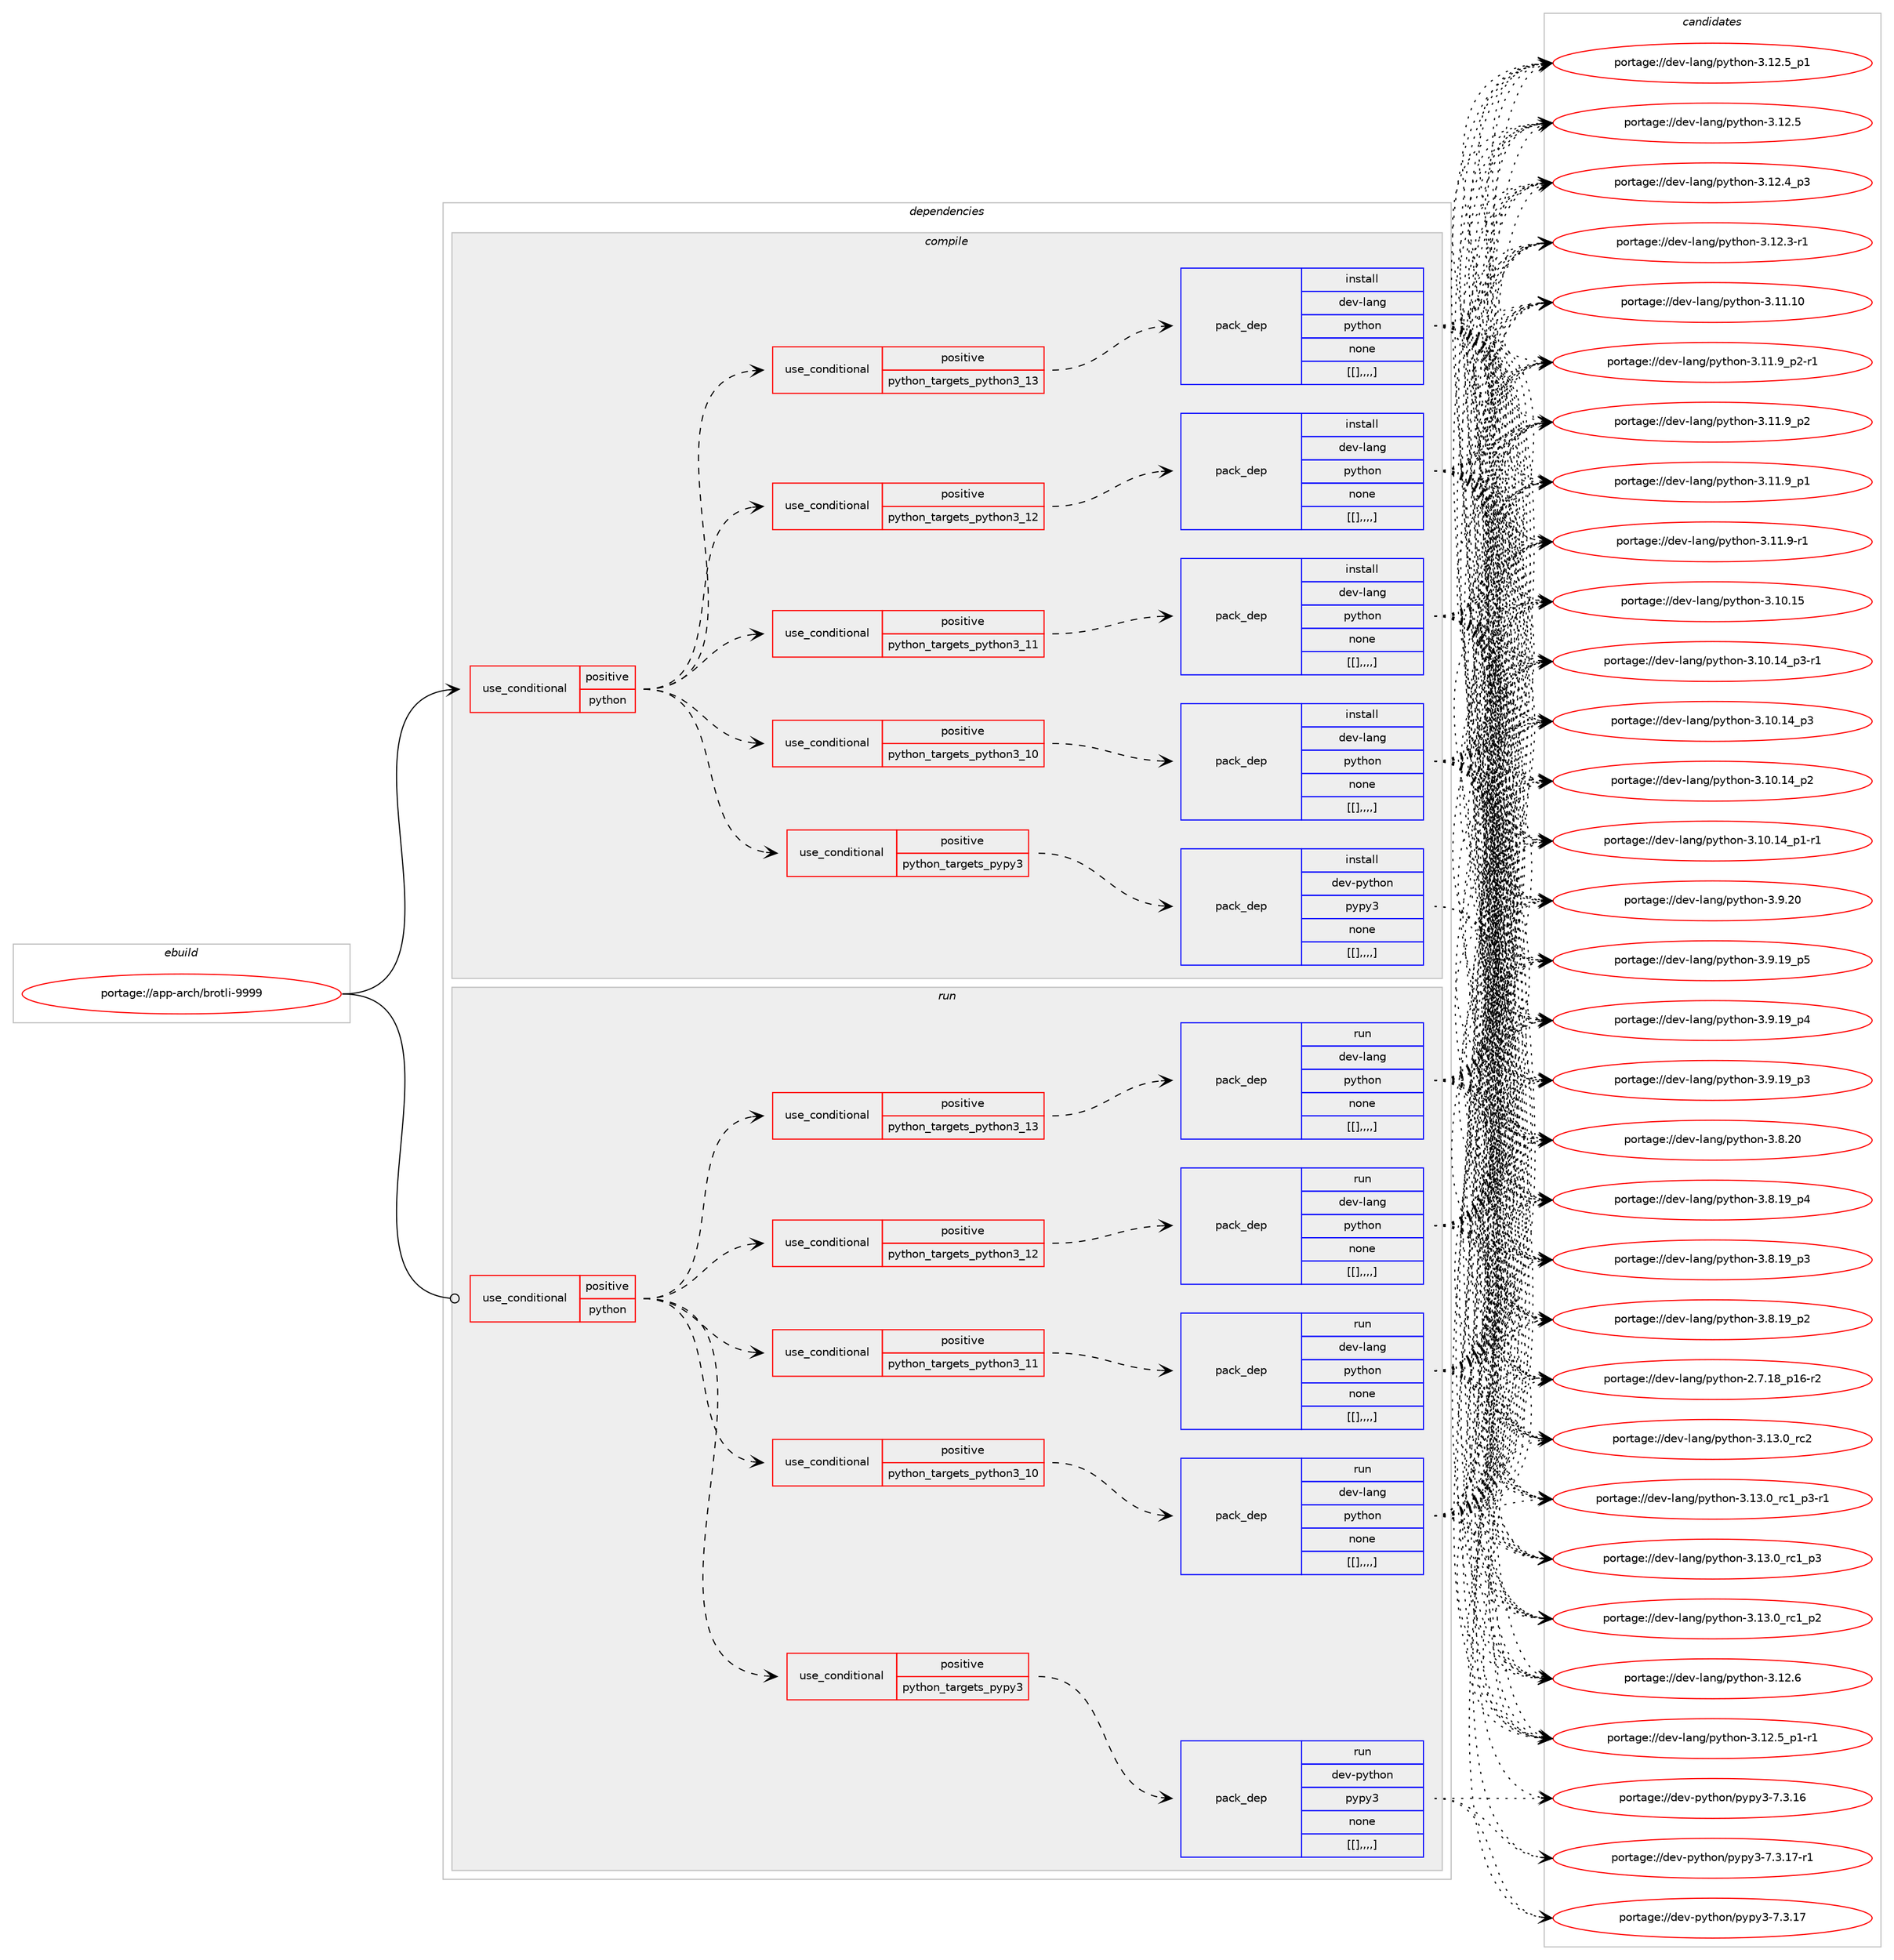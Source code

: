 digraph prolog {

# *************
# Graph options
# *************

newrank=true;
concentrate=true;
compound=true;
graph [rankdir=LR,fontname=Helvetica,fontsize=10,ranksep=1.5];#, ranksep=2.5, nodesep=0.2];
edge  [arrowhead=vee];
node  [fontname=Helvetica,fontsize=10];

# **********
# The ebuild
# **********

subgraph cluster_leftcol {
color=gray;
label=<<i>ebuild</i>>;
id [label="portage://app-arch/brotli-9999", color=red, width=4, href="../app-arch/brotli-9999.svg"];
}

# ****************
# The dependencies
# ****************

subgraph cluster_midcol {
color=gray;
label=<<i>dependencies</i>>;
subgraph cluster_compile {
fillcolor="#eeeeee";
style=filled;
label=<<i>compile</i>>;
subgraph cond1928 {
dependency6971 [label=<<TABLE BORDER="0" CELLBORDER="1" CELLSPACING="0" CELLPADDING="4"><TR><TD ROWSPAN="3" CELLPADDING="10">use_conditional</TD></TR><TR><TD>positive</TD></TR><TR><TD>python</TD></TR></TABLE>>, shape=none, color=red];
subgraph cond1929 {
dependency6972 [label=<<TABLE BORDER="0" CELLBORDER="1" CELLSPACING="0" CELLPADDING="4"><TR><TD ROWSPAN="3" CELLPADDING="10">use_conditional</TD></TR><TR><TD>positive</TD></TR><TR><TD>python_targets_pypy3</TD></TR></TABLE>>, shape=none, color=red];
subgraph pack5017 {
dependency6973 [label=<<TABLE BORDER="0" CELLBORDER="1" CELLSPACING="0" CELLPADDING="4" WIDTH="220"><TR><TD ROWSPAN="6" CELLPADDING="30">pack_dep</TD></TR><TR><TD WIDTH="110">install</TD></TR><TR><TD>dev-python</TD></TR><TR><TD>pypy3</TD></TR><TR><TD>none</TD></TR><TR><TD>[[],,,,]</TD></TR></TABLE>>, shape=none, color=blue];
}
dependency6972:e -> dependency6973:w [weight=20,style="dashed",arrowhead="vee"];
}
dependency6971:e -> dependency6972:w [weight=20,style="dashed",arrowhead="vee"];
subgraph cond1930 {
dependency6974 [label=<<TABLE BORDER="0" CELLBORDER="1" CELLSPACING="0" CELLPADDING="4"><TR><TD ROWSPAN="3" CELLPADDING="10">use_conditional</TD></TR><TR><TD>positive</TD></TR><TR><TD>python_targets_python3_10</TD></TR></TABLE>>, shape=none, color=red];
subgraph pack5018 {
dependency6975 [label=<<TABLE BORDER="0" CELLBORDER="1" CELLSPACING="0" CELLPADDING="4" WIDTH="220"><TR><TD ROWSPAN="6" CELLPADDING="30">pack_dep</TD></TR><TR><TD WIDTH="110">install</TD></TR><TR><TD>dev-lang</TD></TR><TR><TD>python</TD></TR><TR><TD>none</TD></TR><TR><TD>[[],,,,]</TD></TR></TABLE>>, shape=none, color=blue];
}
dependency6974:e -> dependency6975:w [weight=20,style="dashed",arrowhead="vee"];
}
dependency6971:e -> dependency6974:w [weight=20,style="dashed",arrowhead="vee"];
subgraph cond1931 {
dependency6976 [label=<<TABLE BORDER="0" CELLBORDER="1" CELLSPACING="0" CELLPADDING="4"><TR><TD ROWSPAN="3" CELLPADDING="10">use_conditional</TD></TR><TR><TD>positive</TD></TR><TR><TD>python_targets_python3_11</TD></TR></TABLE>>, shape=none, color=red];
subgraph pack5019 {
dependency6977 [label=<<TABLE BORDER="0" CELLBORDER="1" CELLSPACING="0" CELLPADDING="4" WIDTH="220"><TR><TD ROWSPAN="6" CELLPADDING="30">pack_dep</TD></TR><TR><TD WIDTH="110">install</TD></TR><TR><TD>dev-lang</TD></TR><TR><TD>python</TD></TR><TR><TD>none</TD></TR><TR><TD>[[],,,,]</TD></TR></TABLE>>, shape=none, color=blue];
}
dependency6976:e -> dependency6977:w [weight=20,style="dashed",arrowhead="vee"];
}
dependency6971:e -> dependency6976:w [weight=20,style="dashed",arrowhead="vee"];
subgraph cond1932 {
dependency6978 [label=<<TABLE BORDER="0" CELLBORDER="1" CELLSPACING="0" CELLPADDING="4"><TR><TD ROWSPAN="3" CELLPADDING="10">use_conditional</TD></TR><TR><TD>positive</TD></TR><TR><TD>python_targets_python3_12</TD></TR></TABLE>>, shape=none, color=red];
subgraph pack5020 {
dependency6979 [label=<<TABLE BORDER="0" CELLBORDER="1" CELLSPACING="0" CELLPADDING="4" WIDTH="220"><TR><TD ROWSPAN="6" CELLPADDING="30">pack_dep</TD></TR><TR><TD WIDTH="110">install</TD></TR><TR><TD>dev-lang</TD></TR><TR><TD>python</TD></TR><TR><TD>none</TD></TR><TR><TD>[[],,,,]</TD></TR></TABLE>>, shape=none, color=blue];
}
dependency6978:e -> dependency6979:w [weight=20,style="dashed",arrowhead="vee"];
}
dependency6971:e -> dependency6978:w [weight=20,style="dashed",arrowhead="vee"];
subgraph cond1933 {
dependency6980 [label=<<TABLE BORDER="0" CELLBORDER="1" CELLSPACING="0" CELLPADDING="4"><TR><TD ROWSPAN="3" CELLPADDING="10">use_conditional</TD></TR><TR><TD>positive</TD></TR><TR><TD>python_targets_python3_13</TD></TR></TABLE>>, shape=none, color=red];
subgraph pack5021 {
dependency6981 [label=<<TABLE BORDER="0" CELLBORDER="1" CELLSPACING="0" CELLPADDING="4" WIDTH="220"><TR><TD ROWSPAN="6" CELLPADDING="30">pack_dep</TD></TR><TR><TD WIDTH="110">install</TD></TR><TR><TD>dev-lang</TD></TR><TR><TD>python</TD></TR><TR><TD>none</TD></TR><TR><TD>[[],,,,]</TD></TR></TABLE>>, shape=none, color=blue];
}
dependency6980:e -> dependency6981:w [weight=20,style="dashed",arrowhead="vee"];
}
dependency6971:e -> dependency6980:w [weight=20,style="dashed",arrowhead="vee"];
}
id:e -> dependency6971:w [weight=20,style="solid",arrowhead="vee"];
}
subgraph cluster_compileandrun {
fillcolor="#eeeeee";
style=filled;
label=<<i>compile and run</i>>;
}
subgraph cluster_run {
fillcolor="#eeeeee";
style=filled;
label=<<i>run</i>>;
subgraph cond1934 {
dependency6982 [label=<<TABLE BORDER="0" CELLBORDER="1" CELLSPACING="0" CELLPADDING="4"><TR><TD ROWSPAN="3" CELLPADDING="10">use_conditional</TD></TR><TR><TD>positive</TD></TR><TR><TD>python</TD></TR></TABLE>>, shape=none, color=red];
subgraph cond1935 {
dependency6983 [label=<<TABLE BORDER="0" CELLBORDER="1" CELLSPACING="0" CELLPADDING="4"><TR><TD ROWSPAN="3" CELLPADDING="10">use_conditional</TD></TR><TR><TD>positive</TD></TR><TR><TD>python_targets_pypy3</TD></TR></TABLE>>, shape=none, color=red];
subgraph pack5022 {
dependency6984 [label=<<TABLE BORDER="0" CELLBORDER="1" CELLSPACING="0" CELLPADDING="4" WIDTH="220"><TR><TD ROWSPAN="6" CELLPADDING="30">pack_dep</TD></TR><TR><TD WIDTH="110">run</TD></TR><TR><TD>dev-python</TD></TR><TR><TD>pypy3</TD></TR><TR><TD>none</TD></TR><TR><TD>[[],,,,]</TD></TR></TABLE>>, shape=none, color=blue];
}
dependency6983:e -> dependency6984:w [weight=20,style="dashed",arrowhead="vee"];
}
dependency6982:e -> dependency6983:w [weight=20,style="dashed",arrowhead="vee"];
subgraph cond1936 {
dependency6985 [label=<<TABLE BORDER="0" CELLBORDER="1" CELLSPACING="0" CELLPADDING="4"><TR><TD ROWSPAN="3" CELLPADDING="10">use_conditional</TD></TR><TR><TD>positive</TD></TR><TR><TD>python_targets_python3_10</TD></TR></TABLE>>, shape=none, color=red];
subgraph pack5023 {
dependency6986 [label=<<TABLE BORDER="0" CELLBORDER="1" CELLSPACING="0" CELLPADDING="4" WIDTH="220"><TR><TD ROWSPAN="6" CELLPADDING="30">pack_dep</TD></TR><TR><TD WIDTH="110">run</TD></TR><TR><TD>dev-lang</TD></TR><TR><TD>python</TD></TR><TR><TD>none</TD></TR><TR><TD>[[],,,,]</TD></TR></TABLE>>, shape=none, color=blue];
}
dependency6985:e -> dependency6986:w [weight=20,style="dashed",arrowhead="vee"];
}
dependency6982:e -> dependency6985:w [weight=20,style="dashed",arrowhead="vee"];
subgraph cond1937 {
dependency6987 [label=<<TABLE BORDER="0" CELLBORDER="1" CELLSPACING="0" CELLPADDING="4"><TR><TD ROWSPAN="3" CELLPADDING="10">use_conditional</TD></TR><TR><TD>positive</TD></TR><TR><TD>python_targets_python3_11</TD></TR></TABLE>>, shape=none, color=red];
subgraph pack5024 {
dependency6988 [label=<<TABLE BORDER="0" CELLBORDER="1" CELLSPACING="0" CELLPADDING="4" WIDTH="220"><TR><TD ROWSPAN="6" CELLPADDING="30">pack_dep</TD></TR><TR><TD WIDTH="110">run</TD></TR><TR><TD>dev-lang</TD></TR><TR><TD>python</TD></TR><TR><TD>none</TD></TR><TR><TD>[[],,,,]</TD></TR></TABLE>>, shape=none, color=blue];
}
dependency6987:e -> dependency6988:w [weight=20,style="dashed",arrowhead="vee"];
}
dependency6982:e -> dependency6987:w [weight=20,style="dashed",arrowhead="vee"];
subgraph cond1938 {
dependency6989 [label=<<TABLE BORDER="0" CELLBORDER="1" CELLSPACING="0" CELLPADDING="4"><TR><TD ROWSPAN="3" CELLPADDING="10">use_conditional</TD></TR><TR><TD>positive</TD></TR><TR><TD>python_targets_python3_12</TD></TR></TABLE>>, shape=none, color=red];
subgraph pack5025 {
dependency6990 [label=<<TABLE BORDER="0" CELLBORDER="1" CELLSPACING="0" CELLPADDING="4" WIDTH="220"><TR><TD ROWSPAN="6" CELLPADDING="30">pack_dep</TD></TR><TR><TD WIDTH="110">run</TD></TR><TR><TD>dev-lang</TD></TR><TR><TD>python</TD></TR><TR><TD>none</TD></TR><TR><TD>[[],,,,]</TD></TR></TABLE>>, shape=none, color=blue];
}
dependency6989:e -> dependency6990:w [weight=20,style="dashed",arrowhead="vee"];
}
dependency6982:e -> dependency6989:w [weight=20,style="dashed",arrowhead="vee"];
subgraph cond1939 {
dependency6991 [label=<<TABLE BORDER="0" CELLBORDER="1" CELLSPACING="0" CELLPADDING="4"><TR><TD ROWSPAN="3" CELLPADDING="10">use_conditional</TD></TR><TR><TD>positive</TD></TR><TR><TD>python_targets_python3_13</TD></TR></TABLE>>, shape=none, color=red];
subgraph pack5026 {
dependency6992 [label=<<TABLE BORDER="0" CELLBORDER="1" CELLSPACING="0" CELLPADDING="4" WIDTH="220"><TR><TD ROWSPAN="6" CELLPADDING="30">pack_dep</TD></TR><TR><TD WIDTH="110">run</TD></TR><TR><TD>dev-lang</TD></TR><TR><TD>python</TD></TR><TR><TD>none</TD></TR><TR><TD>[[],,,,]</TD></TR></TABLE>>, shape=none, color=blue];
}
dependency6991:e -> dependency6992:w [weight=20,style="dashed",arrowhead="vee"];
}
dependency6982:e -> dependency6991:w [weight=20,style="dashed",arrowhead="vee"];
}
id:e -> dependency6982:w [weight=20,style="solid",arrowhead="odot"];
}
}

# **************
# The candidates
# **************

subgraph cluster_choices {
rank=same;
color=gray;
label=<<i>candidates</i>>;

subgraph choice5017 {
color=black;
nodesep=1;
choice100101118451121211161041111104711212111212151455546514649554511449 [label="portage://dev-python/pypy3-7.3.17-r1", color=red, width=4,href="../dev-python/pypy3-7.3.17-r1.svg"];
choice10010111845112121116104111110471121211121215145554651464955 [label="portage://dev-python/pypy3-7.3.17", color=red, width=4,href="../dev-python/pypy3-7.3.17.svg"];
choice10010111845112121116104111110471121211121215145554651464954 [label="portage://dev-python/pypy3-7.3.16", color=red, width=4,href="../dev-python/pypy3-7.3.16.svg"];
dependency6973:e -> choice100101118451121211161041111104711212111212151455546514649554511449:w [style=dotted,weight="100"];
dependency6973:e -> choice10010111845112121116104111110471121211121215145554651464955:w [style=dotted,weight="100"];
dependency6973:e -> choice10010111845112121116104111110471121211121215145554651464954:w [style=dotted,weight="100"];
}
subgraph choice5018 {
color=black;
nodesep=1;
choice10010111845108971101034711212111610411111045514649514648951149950 [label="portage://dev-lang/python-3.13.0_rc2", color=red, width=4,href="../dev-lang/python-3.13.0_rc2.svg"];
choice1001011184510897110103471121211161041111104551464951464895114994995112514511449 [label="portage://dev-lang/python-3.13.0_rc1_p3-r1", color=red, width=4,href="../dev-lang/python-3.13.0_rc1_p3-r1.svg"];
choice100101118451089711010347112121116104111110455146495146489511499499511251 [label="portage://dev-lang/python-3.13.0_rc1_p3", color=red, width=4,href="../dev-lang/python-3.13.0_rc1_p3.svg"];
choice100101118451089711010347112121116104111110455146495146489511499499511250 [label="portage://dev-lang/python-3.13.0_rc1_p2", color=red, width=4,href="../dev-lang/python-3.13.0_rc1_p2.svg"];
choice10010111845108971101034711212111610411111045514649504654 [label="portage://dev-lang/python-3.12.6", color=red, width=4,href="../dev-lang/python-3.12.6.svg"];
choice1001011184510897110103471121211161041111104551464950465395112494511449 [label="portage://dev-lang/python-3.12.5_p1-r1", color=red, width=4,href="../dev-lang/python-3.12.5_p1-r1.svg"];
choice100101118451089711010347112121116104111110455146495046539511249 [label="portage://dev-lang/python-3.12.5_p1", color=red, width=4,href="../dev-lang/python-3.12.5_p1.svg"];
choice10010111845108971101034711212111610411111045514649504653 [label="portage://dev-lang/python-3.12.5", color=red, width=4,href="../dev-lang/python-3.12.5.svg"];
choice100101118451089711010347112121116104111110455146495046529511251 [label="portage://dev-lang/python-3.12.4_p3", color=red, width=4,href="../dev-lang/python-3.12.4_p3.svg"];
choice100101118451089711010347112121116104111110455146495046514511449 [label="portage://dev-lang/python-3.12.3-r1", color=red, width=4,href="../dev-lang/python-3.12.3-r1.svg"];
choice1001011184510897110103471121211161041111104551464949464948 [label="portage://dev-lang/python-3.11.10", color=red, width=4,href="../dev-lang/python-3.11.10.svg"];
choice1001011184510897110103471121211161041111104551464949465795112504511449 [label="portage://dev-lang/python-3.11.9_p2-r1", color=red, width=4,href="../dev-lang/python-3.11.9_p2-r1.svg"];
choice100101118451089711010347112121116104111110455146494946579511250 [label="portage://dev-lang/python-3.11.9_p2", color=red, width=4,href="../dev-lang/python-3.11.9_p2.svg"];
choice100101118451089711010347112121116104111110455146494946579511249 [label="portage://dev-lang/python-3.11.9_p1", color=red, width=4,href="../dev-lang/python-3.11.9_p1.svg"];
choice100101118451089711010347112121116104111110455146494946574511449 [label="portage://dev-lang/python-3.11.9-r1", color=red, width=4,href="../dev-lang/python-3.11.9-r1.svg"];
choice1001011184510897110103471121211161041111104551464948464953 [label="portage://dev-lang/python-3.10.15", color=red, width=4,href="../dev-lang/python-3.10.15.svg"];
choice100101118451089711010347112121116104111110455146494846495295112514511449 [label="portage://dev-lang/python-3.10.14_p3-r1", color=red, width=4,href="../dev-lang/python-3.10.14_p3-r1.svg"];
choice10010111845108971101034711212111610411111045514649484649529511251 [label="portage://dev-lang/python-3.10.14_p3", color=red, width=4,href="../dev-lang/python-3.10.14_p3.svg"];
choice10010111845108971101034711212111610411111045514649484649529511250 [label="portage://dev-lang/python-3.10.14_p2", color=red, width=4,href="../dev-lang/python-3.10.14_p2.svg"];
choice100101118451089711010347112121116104111110455146494846495295112494511449 [label="portage://dev-lang/python-3.10.14_p1-r1", color=red, width=4,href="../dev-lang/python-3.10.14_p1-r1.svg"];
choice10010111845108971101034711212111610411111045514657465048 [label="portage://dev-lang/python-3.9.20", color=red, width=4,href="../dev-lang/python-3.9.20.svg"];
choice100101118451089711010347112121116104111110455146574649579511253 [label="portage://dev-lang/python-3.9.19_p5", color=red, width=4,href="../dev-lang/python-3.9.19_p5.svg"];
choice100101118451089711010347112121116104111110455146574649579511252 [label="portage://dev-lang/python-3.9.19_p4", color=red, width=4,href="../dev-lang/python-3.9.19_p4.svg"];
choice100101118451089711010347112121116104111110455146574649579511251 [label="portage://dev-lang/python-3.9.19_p3", color=red, width=4,href="../dev-lang/python-3.9.19_p3.svg"];
choice10010111845108971101034711212111610411111045514656465048 [label="portage://dev-lang/python-3.8.20", color=red, width=4,href="../dev-lang/python-3.8.20.svg"];
choice100101118451089711010347112121116104111110455146564649579511252 [label="portage://dev-lang/python-3.8.19_p4", color=red, width=4,href="../dev-lang/python-3.8.19_p4.svg"];
choice100101118451089711010347112121116104111110455146564649579511251 [label="portage://dev-lang/python-3.8.19_p3", color=red, width=4,href="../dev-lang/python-3.8.19_p3.svg"];
choice100101118451089711010347112121116104111110455146564649579511250 [label="portage://dev-lang/python-3.8.19_p2", color=red, width=4,href="../dev-lang/python-3.8.19_p2.svg"];
choice100101118451089711010347112121116104111110455046554649569511249544511450 [label="portage://dev-lang/python-2.7.18_p16-r2", color=red, width=4,href="../dev-lang/python-2.7.18_p16-r2.svg"];
dependency6975:e -> choice10010111845108971101034711212111610411111045514649514648951149950:w [style=dotted,weight="100"];
dependency6975:e -> choice1001011184510897110103471121211161041111104551464951464895114994995112514511449:w [style=dotted,weight="100"];
dependency6975:e -> choice100101118451089711010347112121116104111110455146495146489511499499511251:w [style=dotted,weight="100"];
dependency6975:e -> choice100101118451089711010347112121116104111110455146495146489511499499511250:w [style=dotted,weight="100"];
dependency6975:e -> choice10010111845108971101034711212111610411111045514649504654:w [style=dotted,weight="100"];
dependency6975:e -> choice1001011184510897110103471121211161041111104551464950465395112494511449:w [style=dotted,weight="100"];
dependency6975:e -> choice100101118451089711010347112121116104111110455146495046539511249:w [style=dotted,weight="100"];
dependency6975:e -> choice10010111845108971101034711212111610411111045514649504653:w [style=dotted,weight="100"];
dependency6975:e -> choice100101118451089711010347112121116104111110455146495046529511251:w [style=dotted,weight="100"];
dependency6975:e -> choice100101118451089711010347112121116104111110455146495046514511449:w [style=dotted,weight="100"];
dependency6975:e -> choice1001011184510897110103471121211161041111104551464949464948:w [style=dotted,weight="100"];
dependency6975:e -> choice1001011184510897110103471121211161041111104551464949465795112504511449:w [style=dotted,weight="100"];
dependency6975:e -> choice100101118451089711010347112121116104111110455146494946579511250:w [style=dotted,weight="100"];
dependency6975:e -> choice100101118451089711010347112121116104111110455146494946579511249:w [style=dotted,weight="100"];
dependency6975:e -> choice100101118451089711010347112121116104111110455146494946574511449:w [style=dotted,weight="100"];
dependency6975:e -> choice1001011184510897110103471121211161041111104551464948464953:w [style=dotted,weight="100"];
dependency6975:e -> choice100101118451089711010347112121116104111110455146494846495295112514511449:w [style=dotted,weight="100"];
dependency6975:e -> choice10010111845108971101034711212111610411111045514649484649529511251:w [style=dotted,weight="100"];
dependency6975:e -> choice10010111845108971101034711212111610411111045514649484649529511250:w [style=dotted,weight="100"];
dependency6975:e -> choice100101118451089711010347112121116104111110455146494846495295112494511449:w [style=dotted,weight="100"];
dependency6975:e -> choice10010111845108971101034711212111610411111045514657465048:w [style=dotted,weight="100"];
dependency6975:e -> choice100101118451089711010347112121116104111110455146574649579511253:w [style=dotted,weight="100"];
dependency6975:e -> choice100101118451089711010347112121116104111110455146574649579511252:w [style=dotted,weight="100"];
dependency6975:e -> choice100101118451089711010347112121116104111110455146574649579511251:w [style=dotted,weight="100"];
dependency6975:e -> choice10010111845108971101034711212111610411111045514656465048:w [style=dotted,weight="100"];
dependency6975:e -> choice100101118451089711010347112121116104111110455146564649579511252:w [style=dotted,weight="100"];
dependency6975:e -> choice100101118451089711010347112121116104111110455146564649579511251:w [style=dotted,weight="100"];
dependency6975:e -> choice100101118451089711010347112121116104111110455146564649579511250:w [style=dotted,weight="100"];
dependency6975:e -> choice100101118451089711010347112121116104111110455046554649569511249544511450:w [style=dotted,weight="100"];
}
subgraph choice5019 {
color=black;
nodesep=1;
choice10010111845108971101034711212111610411111045514649514648951149950 [label="portage://dev-lang/python-3.13.0_rc2", color=red, width=4,href="../dev-lang/python-3.13.0_rc2.svg"];
choice1001011184510897110103471121211161041111104551464951464895114994995112514511449 [label="portage://dev-lang/python-3.13.0_rc1_p3-r1", color=red, width=4,href="../dev-lang/python-3.13.0_rc1_p3-r1.svg"];
choice100101118451089711010347112121116104111110455146495146489511499499511251 [label="portage://dev-lang/python-3.13.0_rc1_p3", color=red, width=4,href="../dev-lang/python-3.13.0_rc1_p3.svg"];
choice100101118451089711010347112121116104111110455146495146489511499499511250 [label="portage://dev-lang/python-3.13.0_rc1_p2", color=red, width=4,href="../dev-lang/python-3.13.0_rc1_p2.svg"];
choice10010111845108971101034711212111610411111045514649504654 [label="portage://dev-lang/python-3.12.6", color=red, width=4,href="../dev-lang/python-3.12.6.svg"];
choice1001011184510897110103471121211161041111104551464950465395112494511449 [label="portage://dev-lang/python-3.12.5_p1-r1", color=red, width=4,href="../dev-lang/python-3.12.5_p1-r1.svg"];
choice100101118451089711010347112121116104111110455146495046539511249 [label="portage://dev-lang/python-3.12.5_p1", color=red, width=4,href="../dev-lang/python-3.12.5_p1.svg"];
choice10010111845108971101034711212111610411111045514649504653 [label="portage://dev-lang/python-3.12.5", color=red, width=4,href="../dev-lang/python-3.12.5.svg"];
choice100101118451089711010347112121116104111110455146495046529511251 [label="portage://dev-lang/python-3.12.4_p3", color=red, width=4,href="../dev-lang/python-3.12.4_p3.svg"];
choice100101118451089711010347112121116104111110455146495046514511449 [label="portage://dev-lang/python-3.12.3-r1", color=red, width=4,href="../dev-lang/python-3.12.3-r1.svg"];
choice1001011184510897110103471121211161041111104551464949464948 [label="portage://dev-lang/python-3.11.10", color=red, width=4,href="../dev-lang/python-3.11.10.svg"];
choice1001011184510897110103471121211161041111104551464949465795112504511449 [label="portage://dev-lang/python-3.11.9_p2-r1", color=red, width=4,href="../dev-lang/python-3.11.9_p2-r1.svg"];
choice100101118451089711010347112121116104111110455146494946579511250 [label="portage://dev-lang/python-3.11.9_p2", color=red, width=4,href="../dev-lang/python-3.11.9_p2.svg"];
choice100101118451089711010347112121116104111110455146494946579511249 [label="portage://dev-lang/python-3.11.9_p1", color=red, width=4,href="../dev-lang/python-3.11.9_p1.svg"];
choice100101118451089711010347112121116104111110455146494946574511449 [label="portage://dev-lang/python-3.11.9-r1", color=red, width=4,href="../dev-lang/python-3.11.9-r1.svg"];
choice1001011184510897110103471121211161041111104551464948464953 [label="portage://dev-lang/python-3.10.15", color=red, width=4,href="../dev-lang/python-3.10.15.svg"];
choice100101118451089711010347112121116104111110455146494846495295112514511449 [label="portage://dev-lang/python-3.10.14_p3-r1", color=red, width=4,href="../dev-lang/python-3.10.14_p3-r1.svg"];
choice10010111845108971101034711212111610411111045514649484649529511251 [label="portage://dev-lang/python-3.10.14_p3", color=red, width=4,href="../dev-lang/python-3.10.14_p3.svg"];
choice10010111845108971101034711212111610411111045514649484649529511250 [label="portage://dev-lang/python-3.10.14_p2", color=red, width=4,href="../dev-lang/python-3.10.14_p2.svg"];
choice100101118451089711010347112121116104111110455146494846495295112494511449 [label="portage://dev-lang/python-3.10.14_p1-r1", color=red, width=4,href="../dev-lang/python-3.10.14_p1-r1.svg"];
choice10010111845108971101034711212111610411111045514657465048 [label="portage://dev-lang/python-3.9.20", color=red, width=4,href="../dev-lang/python-3.9.20.svg"];
choice100101118451089711010347112121116104111110455146574649579511253 [label="portage://dev-lang/python-3.9.19_p5", color=red, width=4,href="../dev-lang/python-3.9.19_p5.svg"];
choice100101118451089711010347112121116104111110455146574649579511252 [label="portage://dev-lang/python-3.9.19_p4", color=red, width=4,href="../dev-lang/python-3.9.19_p4.svg"];
choice100101118451089711010347112121116104111110455146574649579511251 [label="portage://dev-lang/python-3.9.19_p3", color=red, width=4,href="../dev-lang/python-3.9.19_p3.svg"];
choice10010111845108971101034711212111610411111045514656465048 [label="portage://dev-lang/python-3.8.20", color=red, width=4,href="../dev-lang/python-3.8.20.svg"];
choice100101118451089711010347112121116104111110455146564649579511252 [label="portage://dev-lang/python-3.8.19_p4", color=red, width=4,href="../dev-lang/python-3.8.19_p4.svg"];
choice100101118451089711010347112121116104111110455146564649579511251 [label="portage://dev-lang/python-3.8.19_p3", color=red, width=4,href="../dev-lang/python-3.8.19_p3.svg"];
choice100101118451089711010347112121116104111110455146564649579511250 [label="portage://dev-lang/python-3.8.19_p2", color=red, width=4,href="../dev-lang/python-3.8.19_p2.svg"];
choice100101118451089711010347112121116104111110455046554649569511249544511450 [label="portage://dev-lang/python-2.7.18_p16-r2", color=red, width=4,href="../dev-lang/python-2.7.18_p16-r2.svg"];
dependency6977:e -> choice10010111845108971101034711212111610411111045514649514648951149950:w [style=dotted,weight="100"];
dependency6977:e -> choice1001011184510897110103471121211161041111104551464951464895114994995112514511449:w [style=dotted,weight="100"];
dependency6977:e -> choice100101118451089711010347112121116104111110455146495146489511499499511251:w [style=dotted,weight="100"];
dependency6977:e -> choice100101118451089711010347112121116104111110455146495146489511499499511250:w [style=dotted,weight="100"];
dependency6977:e -> choice10010111845108971101034711212111610411111045514649504654:w [style=dotted,weight="100"];
dependency6977:e -> choice1001011184510897110103471121211161041111104551464950465395112494511449:w [style=dotted,weight="100"];
dependency6977:e -> choice100101118451089711010347112121116104111110455146495046539511249:w [style=dotted,weight="100"];
dependency6977:e -> choice10010111845108971101034711212111610411111045514649504653:w [style=dotted,weight="100"];
dependency6977:e -> choice100101118451089711010347112121116104111110455146495046529511251:w [style=dotted,weight="100"];
dependency6977:e -> choice100101118451089711010347112121116104111110455146495046514511449:w [style=dotted,weight="100"];
dependency6977:e -> choice1001011184510897110103471121211161041111104551464949464948:w [style=dotted,weight="100"];
dependency6977:e -> choice1001011184510897110103471121211161041111104551464949465795112504511449:w [style=dotted,weight="100"];
dependency6977:e -> choice100101118451089711010347112121116104111110455146494946579511250:w [style=dotted,weight="100"];
dependency6977:e -> choice100101118451089711010347112121116104111110455146494946579511249:w [style=dotted,weight="100"];
dependency6977:e -> choice100101118451089711010347112121116104111110455146494946574511449:w [style=dotted,weight="100"];
dependency6977:e -> choice1001011184510897110103471121211161041111104551464948464953:w [style=dotted,weight="100"];
dependency6977:e -> choice100101118451089711010347112121116104111110455146494846495295112514511449:w [style=dotted,weight="100"];
dependency6977:e -> choice10010111845108971101034711212111610411111045514649484649529511251:w [style=dotted,weight="100"];
dependency6977:e -> choice10010111845108971101034711212111610411111045514649484649529511250:w [style=dotted,weight="100"];
dependency6977:e -> choice100101118451089711010347112121116104111110455146494846495295112494511449:w [style=dotted,weight="100"];
dependency6977:e -> choice10010111845108971101034711212111610411111045514657465048:w [style=dotted,weight="100"];
dependency6977:e -> choice100101118451089711010347112121116104111110455146574649579511253:w [style=dotted,weight="100"];
dependency6977:e -> choice100101118451089711010347112121116104111110455146574649579511252:w [style=dotted,weight="100"];
dependency6977:e -> choice100101118451089711010347112121116104111110455146574649579511251:w [style=dotted,weight="100"];
dependency6977:e -> choice10010111845108971101034711212111610411111045514656465048:w [style=dotted,weight="100"];
dependency6977:e -> choice100101118451089711010347112121116104111110455146564649579511252:w [style=dotted,weight="100"];
dependency6977:e -> choice100101118451089711010347112121116104111110455146564649579511251:w [style=dotted,weight="100"];
dependency6977:e -> choice100101118451089711010347112121116104111110455146564649579511250:w [style=dotted,weight="100"];
dependency6977:e -> choice100101118451089711010347112121116104111110455046554649569511249544511450:w [style=dotted,weight="100"];
}
subgraph choice5020 {
color=black;
nodesep=1;
choice10010111845108971101034711212111610411111045514649514648951149950 [label="portage://dev-lang/python-3.13.0_rc2", color=red, width=4,href="../dev-lang/python-3.13.0_rc2.svg"];
choice1001011184510897110103471121211161041111104551464951464895114994995112514511449 [label="portage://dev-lang/python-3.13.0_rc1_p3-r1", color=red, width=4,href="../dev-lang/python-3.13.0_rc1_p3-r1.svg"];
choice100101118451089711010347112121116104111110455146495146489511499499511251 [label="portage://dev-lang/python-3.13.0_rc1_p3", color=red, width=4,href="../dev-lang/python-3.13.0_rc1_p3.svg"];
choice100101118451089711010347112121116104111110455146495146489511499499511250 [label="portage://dev-lang/python-3.13.0_rc1_p2", color=red, width=4,href="../dev-lang/python-3.13.0_rc1_p2.svg"];
choice10010111845108971101034711212111610411111045514649504654 [label="portage://dev-lang/python-3.12.6", color=red, width=4,href="../dev-lang/python-3.12.6.svg"];
choice1001011184510897110103471121211161041111104551464950465395112494511449 [label="portage://dev-lang/python-3.12.5_p1-r1", color=red, width=4,href="../dev-lang/python-3.12.5_p1-r1.svg"];
choice100101118451089711010347112121116104111110455146495046539511249 [label="portage://dev-lang/python-3.12.5_p1", color=red, width=4,href="../dev-lang/python-3.12.5_p1.svg"];
choice10010111845108971101034711212111610411111045514649504653 [label="portage://dev-lang/python-3.12.5", color=red, width=4,href="../dev-lang/python-3.12.5.svg"];
choice100101118451089711010347112121116104111110455146495046529511251 [label="portage://dev-lang/python-3.12.4_p3", color=red, width=4,href="../dev-lang/python-3.12.4_p3.svg"];
choice100101118451089711010347112121116104111110455146495046514511449 [label="portage://dev-lang/python-3.12.3-r1", color=red, width=4,href="../dev-lang/python-3.12.3-r1.svg"];
choice1001011184510897110103471121211161041111104551464949464948 [label="portage://dev-lang/python-3.11.10", color=red, width=4,href="../dev-lang/python-3.11.10.svg"];
choice1001011184510897110103471121211161041111104551464949465795112504511449 [label="portage://dev-lang/python-3.11.9_p2-r1", color=red, width=4,href="../dev-lang/python-3.11.9_p2-r1.svg"];
choice100101118451089711010347112121116104111110455146494946579511250 [label="portage://dev-lang/python-3.11.9_p2", color=red, width=4,href="../dev-lang/python-3.11.9_p2.svg"];
choice100101118451089711010347112121116104111110455146494946579511249 [label="portage://dev-lang/python-3.11.9_p1", color=red, width=4,href="../dev-lang/python-3.11.9_p1.svg"];
choice100101118451089711010347112121116104111110455146494946574511449 [label="portage://dev-lang/python-3.11.9-r1", color=red, width=4,href="../dev-lang/python-3.11.9-r1.svg"];
choice1001011184510897110103471121211161041111104551464948464953 [label="portage://dev-lang/python-3.10.15", color=red, width=4,href="../dev-lang/python-3.10.15.svg"];
choice100101118451089711010347112121116104111110455146494846495295112514511449 [label="portage://dev-lang/python-3.10.14_p3-r1", color=red, width=4,href="../dev-lang/python-3.10.14_p3-r1.svg"];
choice10010111845108971101034711212111610411111045514649484649529511251 [label="portage://dev-lang/python-3.10.14_p3", color=red, width=4,href="../dev-lang/python-3.10.14_p3.svg"];
choice10010111845108971101034711212111610411111045514649484649529511250 [label="portage://dev-lang/python-3.10.14_p2", color=red, width=4,href="../dev-lang/python-3.10.14_p2.svg"];
choice100101118451089711010347112121116104111110455146494846495295112494511449 [label="portage://dev-lang/python-3.10.14_p1-r1", color=red, width=4,href="../dev-lang/python-3.10.14_p1-r1.svg"];
choice10010111845108971101034711212111610411111045514657465048 [label="portage://dev-lang/python-3.9.20", color=red, width=4,href="../dev-lang/python-3.9.20.svg"];
choice100101118451089711010347112121116104111110455146574649579511253 [label="portage://dev-lang/python-3.9.19_p5", color=red, width=4,href="../dev-lang/python-3.9.19_p5.svg"];
choice100101118451089711010347112121116104111110455146574649579511252 [label="portage://dev-lang/python-3.9.19_p4", color=red, width=4,href="../dev-lang/python-3.9.19_p4.svg"];
choice100101118451089711010347112121116104111110455146574649579511251 [label="portage://dev-lang/python-3.9.19_p3", color=red, width=4,href="../dev-lang/python-3.9.19_p3.svg"];
choice10010111845108971101034711212111610411111045514656465048 [label="portage://dev-lang/python-3.8.20", color=red, width=4,href="../dev-lang/python-3.8.20.svg"];
choice100101118451089711010347112121116104111110455146564649579511252 [label="portage://dev-lang/python-3.8.19_p4", color=red, width=4,href="../dev-lang/python-3.8.19_p4.svg"];
choice100101118451089711010347112121116104111110455146564649579511251 [label="portage://dev-lang/python-3.8.19_p3", color=red, width=4,href="../dev-lang/python-3.8.19_p3.svg"];
choice100101118451089711010347112121116104111110455146564649579511250 [label="portage://dev-lang/python-3.8.19_p2", color=red, width=4,href="../dev-lang/python-3.8.19_p2.svg"];
choice100101118451089711010347112121116104111110455046554649569511249544511450 [label="portage://dev-lang/python-2.7.18_p16-r2", color=red, width=4,href="../dev-lang/python-2.7.18_p16-r2.svg"];
dependency6979:e -> choice10010111845108971101034711212111610411111045514649514648951149950:w [style=dotted,weight="100"];
dependency6979:e -> choice1001011184510897110103471121211161041111104551464951464895114994995112514511449:w [style=dotted,weight="100"];
dependency6979:e -> choice100101118451089711010347112121116104111110455146495146489511499499511251:w [style=dotted,weight="100"];
dependency6979:e -> choice100101118451089711010347112121116104111110455146495146489511499499511250:w [style=dotted,weight="100"];
dependency6979:e -> choice10010111845108971101034711212111610411111045514649504654:w [style=dotted,weight="100"];
dependency6979:e -> choice1001011184510897110103471121211161041111104551464950465395112494511449:w [style=dotted,weight="100"];
dependency6979:e -> choice100101118451089711010347112121116104111110455146495046539511249:w [style=dotted,weight="100"];
dependency6979:e -> choice10010111845108971101034711212111610411111045514649504653:w [style=dotted,weight="100"];
dependency6979:e -> choice100101118451089711010347112121116104111110455146495046529511251:w [style=dotted,weight="100"];
dependency6979:e -> choice100101118451089711010347112121116104111110455146495046514511449:w [style=dotted,weight="100"];
dependency6979:e -> choice1001011184510897110103471121211161041111104551464949464948:w [style=dotted,weight="100"];
dependency6979:e -> choice1001011184510897110103471121211161041111104551464949465795112504511449:w [style=dotted,weight="100"];
dependency6979:e -> choice100101118451089711010347112121116104111110455146494946579511250:w [style=dotted,weight="100"];
dependency6979:e -> choice100101118451089711010347112121116104111110455146494946579511249:w [style=dotted,weight="100"];
dependency6979:e -> choice100101118451089711010347112121116104111110455146494946574511449:w [style=dotted,weight="100"];
dependency6979:e -> choice1001011184510897110103471121211161041111104551464948464953:w [style=dotted,weight="100"];
dependency6979:e -> choice100101118451089711010347112121116104111110455146494846495295112514511449:w [style=dotted,weight="100"];
dependency6979:e -> choice10010111845108971101034711212111610411111045514649484649529511251:w [style=dotted,weight="100"];
dependency6979:e -> choice10010111845108971101034711212111610411111045514649484649529511250:w [style=dotted,weight="100"];
dependency6979:e -> choice100101118451089711010347112121116104111110455146494846495295112494511449:w [style=dotted,weight="100"];
dependency6979:e -> choice10010111845108971101034711212111610411111045514657465048:w [style=dotted,weight="100"];
dependency6979:e -> choice100101118451089711010347112121116104111110455146574649579511253:w [style=dotted,weight="100"];
dependency6979:e -> choice100101118451089711010347112121116104111110455146574649579511252:w [style=dotted,weight="100"];
dependency6979:e -> choice100101118451089711010347112121116104111110455146574649579511251:w [style=dotted,weight="100"];
dependency6979:e -> choice10010111845108971101034711212111610411111045514656465048:w [style=dotted,weight="100"];
dependency6979:e -> choice100101118451089711010347112121116104111110455146564649579511252:w [style=dotted,weight="100"];
dependency6979:e -> choice100101118451089711010347112121116104111110455146564649579511251:w [style=dotted,weight="100"];
dependency6979:e -> choice100101118451089711010347112121116104111110455146564649579511250:w [style=dotted,weight="100"];
dependency6979:e -> choice100101118451089711010347112121116104111110455046554649569511249544511450:w [style=dotted,weight="100"];
}
subgraph choice5021 {
color=black;
nodesep=1;
choice10010111845108971101034711212111610411111045514649514648951149950 [label="portage://dev-lang/python-3.13.0_rc2", color=red, width=4,href="../dev-lang/python-3.13.0_rc2.svg"];
choice1001011184510897110103471121211161041111104551464951464895114994995112514511449 [label="portage://dev-lang/python-3.13.0_rc1_p3-r1", color=red, width=4,href="../dev-lang/python-3.13.0_rc1_p3-r1.svg"];
choice100101118451089711010347112121116104111110455146495146489511499499511251 [label="portage://dev-lang/python-3.13.0_rc1_p3", color=red, width=4,href="../dev-lang/python-3.13.0_rc1_p3.svg"];
choice100101118451089711010347112121116104111110455146495146489511499499511250 [label="portage://dev-lang/python-3.13.0_rc1_p2", color=red, width=4,href="../dev-lang/python-3.13.0_rc1_p2.svg"];
choice10010111845108971101034711212111610411111045514649504654 [label="portage://dev-lang/python-3.12.6", color=red, width=4,href="../dev-lang/python-3.12.6.svg"];
choice1001011184510897110103471121211161041111104551464950465395112494511449 [label="portage://dev-lang/python-3.12.5_p1-r1", color=red, width=4,href="../dev-lang/python-3.12.5_p1-r1.svg"];
choice100101118451089711010347112121116104111110455146495046539511249 [label="portage://dev-lang/python-3.12.5_p1", color=red, width=4,href="../dev-lang/python-3.12.5_p1.svg"];
choice10010111845108971101034711212111610411111045514649504653 [label="portage://dev-lang/python-3.12.5", color=red, width=4,href="../dev-lang/python-3.12.5.svg"];
choice100101118451089711010347112121116104111110455146495046529511251 [label="portage://dev-lang/python-3.12.4_p3", color=red, width=4,href="../dev-lang/python-3.12.4_p3.svg"];
choice100101118451089711010347112121116104111110455146495046514511449 [label="portage://dev-lang/python-3.12.3-r1", color=red, width=4,href="../dev-lang/python-3.12.3-r1.svg"];
choice1001011184510897110103471121211161041111104551464949464948 [label="portage://dev-lang/python-3.11.10", color=red, width=4,href="../dev-lang/python-3.11.10.svg"];
choice1001011184510897110103471121211161041111104551464949465795112504511449 [label="portage://dev-lang/python-3.11.9_p2-r1", color=red, width=4,href="../dev-lang/python-3.11.9_p2-r1.svg"];
choice100101118451089711010347112121116104111110455146494946579511250 [label="portage://dev-lang/python-3.11.9_p2", color=red, width=4,href="../dev-lang/python-3.11.9_p2.svg"];
choice100101118451089711010347112121116104111110455146494946579511249 [label="portage://dev-lang/python-3.11.9_p1", color=red, width=4,href="../dev-lang/python-3.11.9_p1.svg"];
choice100101118451089711010347112121116104111110455146494946574511449 [label="portage://dev-lang/python-3.11.9-r1", color=red, width=4,href="../dev-lang/python-3.11.9-r1.svg"];
choice1001011184510897110103471121211161041111104551464948464953 [label="portage://dev-lang/python-3.10.15", color=red, width=4,href="../dev-lang/python-3.10.15.svg"];
choice100101118451089711010347112121116104111110455146494846495295112514511449 [label="portage://dev-lang/python-3.10.14_p3-r1", color=red, width=4,href="../dev-lang/python-3.10.14_p3-r1.svg"];
choice10010111845108971101034711212111610411111045514649484649529511251 [label="portage://dev-lang/python-3.10.14_p3", color=red, width=4,href="../dev-lang/python-3.10.14_p3.svg"];
choice10010111845108971101034711212111610411111045514649484649529511250 [label="portage://dev-lang/python-3.10.14_p2", color=red, width=4,href="../dev-lang/python-3.10.14_p2.svg"];
choice100101118451089711010347112121116104111110455146494846495295112494511449 [label="portage://dev-lang/python-3.10.14_p1-r1", color=red, width=4,href="../dev-lang/python-3.10.14_p1-r1.svg"];
choice10010111845108971101034711212111610411111045514657465048 [label="portage://dev-lang/python-3.9.20", color=red, width=4,href="../dev-lang/python-3.9.20.svg"];
choice100101118451089711010347112121116104111110455146574649579511253 [label="portage://dev-lang/python-3.9.19_p5", color=red, width=4,href="../dev-lang/python-3.9.19_p5.svg"];
choice100101118451089711010347112121116104111110455146574649579511252 [label="portage://dev-lang/python-3.9.19_p4", color=red, width=4,href="../dev-lang/python-3.9.19_p4.svg"];
choice100101118451089711010347112121116104111110455146574649579511251 [label="portage://dev-lang/python-3.9.19_p3", color=red, width=4,href="../dev-lang/python-3.9.19_p3.svg"];
choice10010111845108971101034711212111610411111045514656465048 [label="portage://dev-lang/python-3.8.20", color=red, width=4,href="../dev-lang/python-3.8.20.svg"];
choice100101118451089711010347112121116104111110455146564649579511252 [label="portage://dev-lang/python-3.8.19_p4", color=red, width=4,href="../dev-lang/python-3.8.19_p4.svg"];
choice100101118451089711010347112121116104111110455146564649579511251 [label="portage://dev-lang/python-3.8.19_p3", color=red, width=4,href="../dev-lang/python-3.8.19_p3.svg"];
choice100101118451089711010347112121116104111110455146564649579511250 [label="portage://dev-lang/python-3.8.19_p2", color=red, width=4,href="../dev-lang/python-3.8.19_p2.svg"];
choice100101118451089711010347112121116104111110455046554649569511249544511450 [label="portage://dev-lang/python-2.7.18_p16-r2", color=red, width=4,href="../dev-lang/python-2.7.18_p16-r2.svg"];
dependency6981:e -> choice10010111845108971101034711212111610411111045514649514648951149950:w [style=dotted,weight="100"];
dependency6981:e -> choice1001011184510897110103471121211161041111104551464951464895114994995112514511449:w [style=dotted,weight="100"];
dependency6981:e -> choice100101118451089711010347112121116104111110455146495146489511499499511251:w [style=dotted,weight="100"];
dependency6981:e -> choice100101118451089711010347112121116104111110455146495146489511499499511250:w [style=dotted,weight="100"];
dependency6981:e -> choice10010111845108971101034711212111610411111045514649504654:w [style=dotted,weight="100"];
dependency6981:e -> choice1001011184510897110103471121211161041111104551464950465395112494511449:w [style=dotted,weight="100"];
dependency6981:e -> choice100101118451089711010347112121116104111110455146495046539511249:w [style=dotted,weight="100"];
dependency6981:e -> choice10010111845108971101034711212111610411111045514649504653:w [style=dotted,weight="100"];
dependency6981:e -> choice100101118451089711010347112121116104111110455146495046529511251:w [style=dotted,weight="100"];
dependency6981:e -> choice100101118451089711010347112121116104111110455146495046514511449:w [style=dotted,weight="100"];
dependency6981:e -> choice1001011184510897110103471121211161041111104551464949464948:w [style=dotted,weight="100"];
dependency6981:e -> choice1001011184510897110103471121211161041111104551464949465795112504511449:w [style=dotted,weight="100"];
dependency6981:e -> choice100101118451089711010347112121116104111110455146494946579511250:w [style=dotted,weight="100"];
dependency6981:e -> choice100101118451089711010347112121116104111110455146494946579511249:w [style=dotted,weight="100"];
dependency6981:e -> choice100101118451089711010347112121116104111110455146494946574511449:w [style=dotted,weight="100"];
dependency6981:e -> choice1001011184510897110103471121211161041111104551464948464953:w [style=dotted,weight="100"];
dependency6981:e -> choice100101118451089711010347112121116104111110455146494846495295112514511449:w [style=dotted,weight="100"];
dependency6981:e -> choice10010111845108971101034711212111610411111045514649484649529511251:w [style=dotted,weight="100"];
dependency6981:e -> choice10010111845108971101034711212111610411111045514649484649529511250:w [style=dotted,weight="100"];
dependency6981:e -> choice100101118451089711010347112121116104111110455146494846495295112494511449:w [style=dotted,weight="100"];
dependency6981:e -> choice10010111845108971101034711212111610411111045514657465048:w [style=dotted,weight="100"];
dependency6981:e -> choice100101118451089711010347112121116104111110455146574649579511253:w [style=dotted,weight="100"];
dependency6981:e -> choice100101118451089711010347112121116104111110455146574649579511252:w [style=dotted,weight="100"];
dependency6981:e -> choice100101118451089711010347112121116104111110455146574649579511251:w [style=dotted,weight="100"];
dependency6981:e -> choice10010111845108971101034711212111610411111045514656465048:w [style=dotted,weight="100"];
dependency6981:e -> choice100101118451089711010347112121116104111110455146564649579511252:w [style=dotted,weight="100"];
dependency6981:e -> choice100101118451089711010347112121116104111110455146564649579511251:w [style=dotted,weight="100"];
dependency6981:e -> choice100101118451089711010347112121116104111110455146564649579511250:w [style=dotted,weight="100"];
dependency6981:e -> choice100101118451089711010347112121116104111110455046554649569511249544511450:w [style=dotted,weight="100"];
}
subgraph choice5022 {
color=black;
nodesep=1;
choice100101118451121211161041111104711212111212151455546514649554511449 [label="portage://dev-python/pypy3-7.3.17-r1", color=red, width=4,href="../dev-python/pypy3-7.3.17-r1.svg"];
choice10010111845112121116104111110471121211121215145554651464955 [label="portage://dev-python/pypy3-7.3.17", color=red, width=4,href="../dev-python/pypy3-7.3.17.svg"];
choice10010111845112121116104111110471121211121215145554651464954 [label="portage://dev-python/pypy3-7.3.16", color=red, width=4,href="../dev-python/pypy3-7.3.16.svg"];
dependency6984:e -> choice100101118451121211161041111104711212111212151455546514649554511449:w [style=dotted,weight="100"];
dependency6984:e -> choice10010111845112121116104111110471121211121215145554651464955:w [style=dotted,weight="100"];
dependency6984:e -> choice10010111845112121116104111110471121211121215145554651464954:w [style=dotted,weight="100"];
}
subgraph choice5023 {
color=black;
nodesep=1;
choice10010111845108971101034711212111610411111045514649514648951149950 [label="portage://dev-lang/python-3.13.0_rc2", color=red, width=4,href="../dev-lang/python-3.13.0_rc2.svg"];
choice1001011184510897110103471121211161041111104551464951464895114994995112514511449 [label="portage://dev-lang/python-3.13.0_rc1_p3-r1", color=red, width=4,href="../dev-lang/python-3.13.0_rc1_p3-r1.svg"];
choice100101118451089711010347112121116104111110455146495146489511499499511251 [label="portage://dev-lang/python-3.13.0_rc1_p3", color=red, width=4,href="../dev-lang/python-3.13.0_rc1_p3.svg"];
choice100101118451089711010347112121116104111110455146495146489511499499511250 [label="portage://dev-lang/python-3.13.0_rc1_p2", color=red, width=4,href="../dev-lang/python-3.13.0_rc1_p2.svg"];
choice10010111845108971101034711212111610411111045514649504654 [label="portage://dev-lang/python-3.12.6", color=red, width=4,href="../dev-lang/python-3.12.6.svg"];
choice1001011184510897110103471121211161041111104551464950465395112494511449 [label="portage://dev-lang/python-3.12.5_p1-r1", color=red, width=4,href="../dev-lang/python-3.12.5_p1-r1.svg"];
choice100101118451089711010347112121116104111110455146495046539511249 [label="portage://dev-lang/python-3.12.5_p1", color=red, width=4,href="../dev-lang/python-3.12.5_p1.svg"];
choice10010111845108971101034711212111610411111045514649504653 [label="portage://dev-lang/python-3.12.5", color=red, width=4,href="../dev-lang/python-3.12.5.svg"];
choice100101118451089711010347112121116104111110455146495046529511251 [label="portage://dev-lang/python-3.12.4_p3", color=red, width=4,href="../dev-lang/python-3.12.4_p3.svg"];
choice100101118451089711010347112121116104111110455146495046514511449 [label="portage://dev-lang/python-3.12.3-r1", color=red, width=4,href="../dev-lang/python-3.12.3-r1.svg"];
choice1001011184510897110103471121211161041111104551464949464948 [label="portage://dev-lang/python-3.11.10", color=red, width=4,href="../dev-lang/python-3.11.10.svg"];
choice1001011184510897110103471121211161041111104551464949465795112504511449 [label="portage://dev-lang/python-3.11.9_p2-r1", color=red, width=4,href="../dev-lang/python-3.11.9_p2-r1.svg"];
choice100101118451089711010347112121116104111110455146494946579511250 [label="portage://dev-lang/python-3.11.9_p2", color=red, width=4,href="../dev-lang/python-3.11.9_p2.svg"];
choice100101118451089711010347112121116104111110455146494946579511249 [label="portage://dev-lang/python-3.11.9_p1", color=red, width=4,href="../dev-lang/python-3.11.9_p1.svg"];
choice100101118451089711010347112121116104111110455146494946574511449 [label="portage://dev-lang/python-3.11.9-r1", color=red, width=4,href="../dev-lang/python-3.11.9-r1.svg"];
choice1001011184510897110103471121211161041111104551464948464953 [label="portage://dev-lang/python-3.10.15", color=red, width=4,href="../dev-lang/python-3.10.15.svg"];
choice100101118451089711010347112121116104111110455146494846495295112514511449 [label="portage://dev-lang/python-3.10.14_p3-r1", color=red, width=4,href="../dev-lang/python-3.10.14_p3-r1.svg"];
choice10010111845108971101034711212111610411111045514649484649529511251 [label="portage://dev-lang/python-3.10.14_p3", color=red, width=4,href="../dev-lang/python-3.10.14_p3.svg"];
choice10010111845108971101034711212111610411111045514649484649529511250 [label="portage://dev-lang/python-3.10.14_p2", color=red, width=4,href="../dev-lang/python-3.10.14_p2.svg"];
choice100101118451089711010347112121116104111110455146494846495295112494511449 [label="portage://dev-lang/python-3.10.14_p1-r1", color=red, width=4,href="../dev-lang/python-3.10.14_p1-r1.svg"];
choice10010111845108971101034711212111610411111045514657465048 [label="portage://dev-lang/python-3.9.20", color=red, width=4,href="../dev-lang/python-3.9.20.svg"];
choice100101118451089711010347112121116104111110455146574649579511253 [label="portage://dev-lang/python-3.9.19_p5", color=red, width=4,href="../dev-lang/python-3.9.19_p5.svg"];
choice100101118451089711010347112121116104111110455146574649579511252 [label="portage://dev-lang/python-3.9.19_p4", color=red, width=4,href="../dev-lang/python-3.9.19_p4.svg"];
choice100101118451089711010347112121116104111110455146574649579511251 [label="portage://dev-lang/python-3.9.19_p3", color=red, width=4,href="../dev-lang/python-3.9.19_p3.svg"];
choice10010111845108971101034711212111610411111045514656465048 [label="portage://dev-lang/python-3.8.20", color=red, width=4,href="../dev-lang/python-3.8.20.svg"];
choice100101118451089711010347112121116104111110455146564649579511252 [label="portage://dev-lang/python-3.8.19_p4", color=red, width=4,href="../dev-lang/python-3.8.19_p4.svg"];
choice100101118451089711010347112121116104111110455146564649579511251 [label="portage://dev-lang/python-3.8.19_p3", color=red, width=4,href="../dev-lang/python-3.8.19_p3.svg"];
choice100101118451089711010347112121116104111110455146564649579511250 [label="portage://dev-lang/python-3.8.19_p2", color=red, width=4,href="../dev-lang/python-3.8.19_p2.svg"];
choice100101118451089711010347112121116104111110455046554649569511249544511450 [label="portage://dev-lang/python-2.7.18_p16-r2", color=red, width=4,href="../dev-lang/python-2.7.18_p16-r2.svg"];
dependency6986:e -> choice10010111845108971101034711212111610411111045514649514648951149950:w [style=dotted,weight="100"];
dependency6986:e -> choice1001011184510897110103471121211161041111104551464951464895114994995112514511449:w [style=dotted,weight="100"];
dependency6986:e -> choice100101118451089711010347112121116104111110455146495146489511499499511251:w [style=dotted,weight="100"];
dependency6986:e -> choice100101118451089711010347112121116104111110455146495146489511499499511250:w [style=dotted,weight="100"];
dependency6986:e -> choice10010111845108971101034711212111610411111045514649504654:w [style=dotted,weight="100"];
dependency6986:e -> choice1001011184510897110103471121211161041111104551464950465395112494511449:w [style=dotted,weight="100"];
dependency6986:e -> choice100101118451089711010347112121116104111110455146495046539511249:w [style=dotted,weight="100"];
dependency6986:e -> choice10010111845108971101034711212111610411111045514649504653:w [style=dotted,weight="100"];
dependency6986:e -> choice100101118451089711010347112121116104111110455146495046529511251:w [style=dotted,weight="100"];
dependency6986:e -> choice100101118451089711010347112121116104111110455146495046514511449:w [style=dotted,weight="100"];
dependency6986:e -> choice1001011184510897110103471121211161041111104551464949464948:w [style=dotted,weight="100"];
dependency6986:e -> choice1001011184510897110103471121211161041111104551464949465795112504511449:w [style=dotted,weight="100"];
dependency6986:e -> choice100101118451089711010347112121116104111110455146494946579511250:w [style=dotted,weight="100"];
dependency6986:e -> choice100101118451089711010347112121116104111110455146494946579511249:w [style=dotted,weight="100"];
dependency6986:e -> choice100101118451089711010347112121116104111110455146494946574511449:w [style=dotted,weight="100"];
dependency6986:e -> choice1001011184510897110103471121211161041111104551464948464953:w [style=dotted,weight="100"];
dependency6986:e -> choice100101118451089711010347112121116104111110455146494846495295112514511449:w [style=dotted,weight="100"];
dependency6986:e -> choice10010111845108971101034711212111610411111045514649484649529511251:w [style=dotted,weight="100"];
dependency6986:e -> choice10010111845108971101034711212111610411111045514649484649529511250:w [style=dotted,weight="100"];
dependency6986:e -> choice100101118451089711010347112121116104111110455146494846495295112494511449:w [style=dotted,weight="100"];
dependency6986:e -> choice10010111845108971101034711212111610411111045514657465048:w [style=dotted,weight="100"];
dependency6986:e -> choice100101118451089711010347112121116104111110455146574649579511253:w [style=dotted,weight="100"];
dependency6986:e -> choice100101118451089711010347112121116104111110455146574649579511252:w [style=dotted,weight="100"];
dependency6986:e -> choice100101118451089711010347112121116104111110455146574649579511251:w [style=dotted,weight="100"];
dependency6986:e -> choice10010111845108971101034711212111610411111045514656465048:w [style=dotted,weight="100"];
dependency6986:e -> choice100101118451089711010347112121116104111110455146564649579511252:w [style=dotted,weight="100"];
dependency6986:e -> choice100101118451089711010347112121116104111110455146564649579511251:w [style=dotted,weight="100"];
dependency6986:e -> choice100101118451089711010347112121116104111110455146564649579511250:w [style=dotted,weight="100"];
dependency6986:e -> choice100101118451089711010347112121116104111110455046554649569511249544511450:w [style=dotted,weight="100"];
}
subgraph choice5024 {
color=black;
nodesep=1;
choice10010111845108971101034711212111610411111045514649514648951149950 [label="portage://dev-lang/python-3.13.0_rc2", color=red, width=4,href="../dev-lang/python-3.13.0_rc2.svg"];
choice1001011184510897110103471121211161041111104551464951464895114994995112514511449 [label="portage://dev-lang/python-3.13.0_rc1_p3-r1", color=red, width=4,href="../dev-lang/python-3.13.0_rc1_p3-r1.svg"];
choice100101118451089711010347112121116104111110455146495146489511499499511251 [label="portage://dev-lang/python-3.13.0_rc1_p3", color=red, width=4,href="../dev-lang/python-3.13.0_rc1_p3.svg"];
choice100101118451089711010347112121116104111110455146495146489511499499511250 [label="portage://dev-lang/python-3.13.0_rc1_p2", color=red, width=4,href="../dev-lang/python-3.13.0_rc1_p2.svg"];
choice10010111845108971101034711212111610411111045514649504654 [label="portage://dev-lang/python-3.12.6", color=red, width=4,href="../dev-lang/python-3.12.6.svg"];
choice1001011184510897110103471121211161041111104551464950465395112494511449 [label="portage://dev-lang/python-3.12.5_p1-r1", color=red, width=4,href="../dev-lang/python-3.12.5_p1-r1.svg"];
choice100101118451089711010347112121116104111110455146495046539511249 [label="portage://dev-lang/python-3.12.5_p1", color=red, width=4,href="../dev-lang/python-3.12.5_p1.svg"];
choice10010111845108971101034711212111610411111045514649504653 [label="portage://dev-lang/python-3.12.5", color=red, width=4,href="../dev-lang/python-3.12.5.svg"];
choice100101118451089711010347112121116104111110455146495046529511251 [label="portage://dev-lang/python-3.12.4_p3", color=red, width=4,href="../dev-lang/python-3.12.4_p3.svg"];
choice100101118451089711010347112121116104111110455146495046514511449 [label="portage://dev-lang/python-3.12.3-r1", color=red, width=4,href="../dev-lang/python-3.12.3-r1.svg"];
choice1001011184510897110103471121211161041111104551464949464948 [label="portage://dev-lang/python-3.11.10", color=red, width=4,href="../dev-lang/python-3.11.10.svg"];
choice1001011184510897110103471121211161041111104551464949465795112504511449 [label="portage://dev-lang/python-3.11.9_p2-r1", color=red, width=4,href="../dev-lang/python-3.11.9_p2-r1.svg"];
choice100101118451089711010347112121116104111110455146494946579511250 [label="portage://dev-lang/python-3.11.9_p2", color=red, width=4,href="../dev-lang/python-3.11.9_p2.svg"];
choice100101118451089711010347112121116104111110455146494946579511249 [label="portage://dev-lang/python-3.11.9_p1", color=red, width=4,href="../dev-lang/python-3.11.9_p1.svg"];
choice100101118451089711010347112121116104111110455146494946574511449 [label="portage://dev-lang/python-3.11.9-r1", color=red, width=4,href="../dev-lang/python-3.11.9-r1.svg"];
choice1001011184510897110103471121211161041111104551464948464953 [label="portage://dev-lang/python-3.10.15", color=red, width=4,href="../dev-lang/python-3.10.15.svg"];
choice100101118451089711010347112121116104111110455146494846495295112514511449 [label="portage://dev-lang/python-3.10.14_p3-r1", color=red, width=4,href="../dev-lang/python-3.10.14_p3-r1.svg"];
choice10010111845108971101034711212111610411111045514649484649529511251 [label="portage://dev-lang/python-3.10.14_p3", color=red, width=4,href="../dev-lang/python-3.10.14_p3.svg"];
choice10010111845108971101034711212111610411111045514649484649529511250 [label="portage://dev-lang/python-3.10.14_p2", color=red, width=4,href="../dev-lang/python-3.10.14_p2.svg"];
choice100101118451089711010347112121116104111110455146494846495295112494511449 [label="portage://dev-lang/python-3.10.14_p1-r1", color=red, width=4,href="../dev-lang/python-3.10.14_p1-r1.svg"];
choice10010111845108971101034711212111610411111045514657465048 [label="portage://dev-lang/python-3.9.20", color=red, width=4,href="../dev-lang/python-3.9.20.svg"];
choice100101118451089711010347112121116104111110455146574649579511253 [label="portage://dev-lang/python-3.9.19_p5", color=red, width=4,href="../dev-lang/python-3.9.19_p5.svg"];
choice100101118451089711010347112121116104111110455146574649579511252 [label="portage://dev-lang/python-3.9.19_p4", color=red, width=4,href="../dev-lang/python-3.9.19_p4.svg"];
choice100101118451089711010347112121116104111110455146574649579511251 [label="portage://dev-lang/python-3.9.19_p3", color=red, width=4,href="../dev-lang/python-3.9.19_p3.svg"];
choice10010111845108971101034711212111610411111045514656465048 [label="portage://dev-lang/python-3.8.20", color=red, width=4,href="../dev-lang/python-3.8.20.svg"];
choice100101118451089711010347112121116104111110455146564649579511252 [label="portage://dev-lang/python-3.8.19_p4", color=red, width=4,href="../dev-lang/python-3.8.19_p4.svg"];
choice100101118451089711010347112121116104111110455146564649579511251 [label="portage://dev-lang/python-3.8.19_p3", color=red, width=4,href="../dev-lang/python-3.8.19_p3.svg"];
choice100101118451089711010347112121116104111110455146564649579511250 [label="portage://dev-lang/python-3.8.19_p2", color=red, width=4,href="../dev-lang/python-3.8.19_p2.svg"];
choice100101118451089711010347112121116104111110455046554649569511249544511450 [label="portage://dev-lang/python-2.7.18_p16-r2", color=red, width=4,href="../dev-lang/python-2.7.18_p16-r2.svg"];
dependency6988:e -> choice10010111845108971101034711212111610411111045514649514648951149950:w [style=dotted,weight="100"];
dependency6988:e -> choice1001011184510897110103471121211161041111104551464951464895114994995112514511449:w [style=dotted,weight="100"];
dependency6988:e -> choice100101118451089711010347112121116104111110455146495146489511499499511251:w [style=dotted,weight="100"];
dependency6988:e -> choice100101118451089711010347112121116104111110455146495146489511499499511250:w [style=dotted,weight="100"];
dependency6988:e -> choice10010111845108971101034711212111610411111045514649504654:w [style=dotted,weight="100"];
dependency6988:e -> choice1001011184510897110103471121211161041111104551464950465395112494511449:w [style=dotted,weight="100"];
dependency6988:e -> choice100101118451089711010347112121116104111110455146495046539511249:w [style=dotted,weight="100"];
dependency6988:e -> choice10010111845108971101034711212111610411111045514649504653:w [style=dotted,weight="100"];
dependency6988:e -> choice100101118451089711010347112121116104111110455146495046529511251:w [style=dotted,weight="100"];
dependency6988:e -> choice100101118451089711010347112121116104111110455146495046514511449:w [style=dotted,weight="100"];
dependency6988:e -> choice1001011184510897110103471121211161041111104551464949464948:w [style=dotted,weight="100"];
dependency6988:e -> choice1001011184510897110103471121211161041111104551464949465795112504511449:w [style=dotted,weight="100"];
dependency6988:e -> choice100101118451089711010347112121116104111110455146494946579511250:w [style=dotted,weight="100"];
dependency6988:e -> choice100101118451089711010347112121116104111110455146494946579511249:w [style=dotted,weight="100"];
dependency6988:e -> choice100101118451089711010347112121116104111110455146494946574511449:w [style=dotted,weight="100"];
dependency6988:e -> choice1001011184510897110103471121211161041111104551464948464953:w [style=dotted,weight="100"];
dependency6988:e -> choice100101118451089711010347112121116104111110455146494846495295112514511449:w [style=dotted,weight="100"];
dependency6988:e -> choice10010111845108971101034711212111610411111045514649484649529511251:w [style=dotted,weight="100"];
dependency6988:e -> choice10010111845108971101034711212111610411111045514649484649529511250:w [style=dotted,weight="100"];
dependency6988:e -> choice100101118451089711010347112121116104111110455146494846495295112494511449:w [style=dotted,weight="100"];
dependency6988:e -> choice10010111845108971101034711212111610411111045514657465048:w [style=dotted,weight="100"];
dependency6988:e -> choice100101118451089711010347112121116104111110455146574649579511253:w [style=dotted,weight="100"];
dependency6988:e -> choice100101118451089711010347112121116104111110455146574649579511252:w [style=dotted,weight="100"];
dependency6988:e -> choice100101118451089711010347112121116104111110455146574649579511251:w [style=dotted,weight="100"];
dependency6988:e -> choice10010111845108971101034711212111610411111045514656465048:w [style=dotted,weight="100"];
dependency6988:e -> choice100101118451089711010347112121116104111110455146564649579511252:w [style=dotted,weight="100"];
dependency6988:e -> choice100101118451089711010347112121116104111110455146564649579511251:w [style=dotted,weight="100"];
dependency6988:e -> choice100101118451089711010347112121116104111110455146564649579511250:w [style=dotted,weight="100"];
dependency6988:e -> choice100101118451089711010347112121116104111110455046554649569511249544511450:w [style=dotted,weight="100"];
}
subgraph choice5025 {
color=black;
nodesep=1;
choice10010111845108971101034711212111610411111045514649514648951149950 [label="portage://dev-lang/python-3.13.0_rc2", color=red, width=4,href="../dev-lang/python-3.13.0_rc2.svg"];
choice1001011184510897110103471121211161041111104551464951464895114994995112514511449 [label="portage://dev-lang/python-3.13.0_rc1_p3-r1", color=red, width=4,href="../dev-lang/python-3.13.0_rc1_p3-r1.svg"];
choice100101118451089711010347112121116104111110455146495146489511499499511251 [label="portage://dev-lang/python-3.13.0_rc1_p3", color=red, width=4,href="../dev-lang/python-3.13.0_rc1_p3.svg"];
choice100101118451089711010347112121116104111110455146495146489511499499511250 [label="portage://dev-lang/python-3.13.0_rc1_p2", color=red, width=4,href="../dev-lang/python-3.13.0_rc1_p2.svg"];
choice10010111845108971101034711212111610411111045514649504654 [label="portage://dev-lang/python-3.12.6", color=red, width=4,href="../dev-lang/python-3.12.6.svg"];
choice1001011184510897110103471121211161041111104551464950465395112494511449 [label="portage://dev-lang/python-3.12.5_p1-r1", color=red, width=4,href="../dev-lang/python-3.12.5_p1-r1.svg"];
choice100101118451089711010347112121116104111110455146495046539511249 [label="portage://dev-lang/python-3.12.5_p1", color=red, width=4,href="../dev-lang/python-3.12.5_p1.svg"];
choice10010111845108971101034711212111610411111045514649504653 [label="portage://dev-lang/python-3.12.5", color=red, width=4,href="../dev-lang/python-3.12.5.svg"];
choice100101118451089711010347112121116104111110455146495046529511251 [label="portage://dev-lang/python-3.12.4_p3", color=red, width=4,href="../dev-lang/python-3.12.4_p3.svg"];
choice100101118451089711010347112121116104111110455146495046514511449 [label="portage://dev-lang/python-3.12.3-r1", color=red, width=4,href="../dev-lang/python-3.12.3-r1.svg"];
choice1001011184510897110103471121211161041111104551464949464948 [label="portage://dev-lang/python-3.11.10", color=red, width=4,href="../dev-lang/python-3.11.10.svg"];
choice1001011184510897110103471121211161041111104551464949465795112504511449 [label="portage://dev-lang/python-3.11.9_p2-r1", color=red, width=4,href="../dev-lang/python-3.11.9_p2-r1.svg"];
choice100101118451089711010347112121116104111110455146494946579511250 [label="portage://dev-lang/python-3.11.9_p2", color=red, width=4,href="../dev-lang/python-3.11.9_p2.svg"];
choice100101118451089711010347112121116104111110455146494946579511249 [label="portage://dev-lang/python-3.11.9_p1", color=red, width=4,href="../dev-lang/python-3.11.9_p1.svg"];
choice100101118451089711010347112121116104111110455146494946574511449 [label="portage://dev-lang/python-3.11.9-r1", color=red, width=4,href="../dev-lang/python-3.11.9-r1.svg"];
choice1001011184510897110103471121211161041111104551464948464953 [label="portage://dev-lang/python-3.10.15", color=red, width=4,href="../dev-lang/python-3.10.15.svg"];
choice100101118451089711010347112121116104111110455146494846495295112514511449 [label="portage://dev-lang/python-3.10.14_p3-r1", color=red, width=4,href="../dev-lang/python-3.10.14_p3-r1.svg"];
choice10010111845108971101034711212111610411111045514649484649529511251 [label="portage://dev-lang/python-3.10.14_p3", color=red, width=4,href="../dev-lang/python-3.10.14_p3.svg"];
choice10010111845108971101034711212111610411111045514649484649529511250 [label="portage://dev-lang/python-3.10.14_p2", color=red, width=4,href="../dev-lang/python-3.10.14_p2.svg"];
choice100101118451089711010347112121116104111110455146494846495295112494511449 [label="portage://dev-lang/python-3.10.14_p1-r1", color=red, width=4,href="../dev-lang/python-3.10.14_p1-r1.svg"];
choice10010111845108971101034711212111610411111045514657465048 [label="portage://dev-lang/python-3.9.20", color=red, width=4,href="../dev-lang/python-3.9.20.svg"];
choice100101118451089711010347112121116104111110455146574649579511253 [label="portage://dev-lang/python-3.9.19_p5", color=red, width=4,href="../dev-lang/python-3.9.19_p5.svg"];
choice100101118451089711010347112121116104111110455146574649579511252 [label="portage://dev-lang/python-3.9.19_p4", color=red, width=4,href="../dev-lang/python-3.9.19_p4.svg"];
choice100101118451089711010347112121116104111110455146574649579511251 [label="portage://dev-lang/python-3.9.19_p3", color=red, width=4,href="../dev-lang/python-3.9.19_p3.svg"];
choice10010111845108971101034711212111610411111045514656465048 [label="portage://dev-lang/python-3.8.20", color=red, width=4,href="../dev-lang/python-3.8.20.svg"];
choice100101118451089711010347112121116104111110455146564649579511252 [label="portage://dev-lang/python-3.8.19_p4", color=red, width=4,href="../dev-lang/python-3.8.19_p4.svg"];
choice100101118451089711010347112121116104111110455146564649579511251 [label="portage://dev-lang/python-3.8.19_p3", color=red, width=4,href="../dev-lang/python-3.8.19_p3.svg"];
choice100101118451089711010347112121116104111110455146564649579511250 [label="portage://dev-lang/python-3.8.19_p2", color=red, width=4,href="../dev-lang/python-3.8.19_p2.svg"];
choice100101118451089711010347112121116104111110455046554649569511249544511450 [label="portage://dev-lang/python-2.7.18_p16-r2", color=red, width=4,href="../dev-lang/python-2.7.18_p16-r2.svg"];
dependency6990:e -> choice10010111845108971101034711212111610411111045514649514648951149950:w [style=dotted,weight="100"];
dependency6990:e -> choice1001011184510897110103471121211161041111104551464951464895114994995112514511449:w [style=dotted,weight="100"];
dependency6990:e -> choice100101118451089711010347112121116104111110455146495146489511499499511251:w [style=dotted,weight="100"];
dependency6990:e -> choice100101118451089711010347112121116104111110455146495146489511499499511250:w [style=dotted,weight="100"];
dependency6990:e -> choice10010111845108971101034711212111610411111045514649504654:w [style=dotted,weight="100"];
dependency6990:e -> choice1001011184510897110103471121211161041111104551464950465395112494511449:w [style=dotted,weight="100"];
dependency6990:e -> choice100101118451089711010347112121116104111110455146495046539511249:w [style=dotted,weight="100"];
dependency6990:e -> choice10010111845108971101034711212111610411111045514649504653:w [style=dotted,weight="100"];
dependency6990:e -> choice100101118451089711010347112121116104111110455146495046529511251:w [style=dotted,weight="100"];
dependency6990:e -> choice100101118451089711010347112121116104111110455146495046514511449:w [style=dotted,weight="100"];
dependency6990:e -> choice1001011184510897110103471121211161041111104551464949464948:w [style=dotted,weight="100"];
dependency6990:e -> choice1001011184510897110103471121211161041111104551464949465795112504511449:w [style=dotted,weight="100"];
dependency6990:e -> choice100101118451089711010347112121116104111110455146494946579511250:w [style=dotted,weight="100"];
dependency6990:e -> choice100101118451089711010347112121116104111110455146494946579511249:w [style=dotted,weight="100"];
dependency6990:e -> choice100101118451089711010347112121116104111110455146494946574511449:w [style=dotted,weight="100"];
dependency6990:e -> choice1001011184510897110103471121211161041111104551464948464953:w [style=dotted,weight="100"];
dependency6990:e -> choice100101118451089711010347112121116104111110455146494846495295112514511449:w [style=dotted,weight="100"];
dependency6990:e -> choice10010111845108971101034711212111610411111045514649484649529511251:w [style=dotted,weight="100"];
dependency6990:e -> choice10010111845108971101034711212111610411111045514649484649529511250:w [style=dotted,weight="100"];
dependency6990:e -> choice100101118451089711010347112121116104111110455146494846495295112494511449:w [style=dotted,weight="100"];
dependency6990:e -> choice10010111845108971101034711212111610411111045514657465048:w [style=dotted,weight="100"];
dependency6990:e -> choice100101118451089711010347112121116104111110455146574649579511253:w [style=dotted,weight="100"];
dependency6990:e -> choice100101118451089711010347112121116104111110455146574649579511252:w [style=dotted,weight="100"];
dependency6990:e -> choice100101118451089711010347112121116104111110455146574649579511251:w [style=dotted,weight="100"];
dependency6990:e -> choice10010111845108971101034711212111610411111045514656465048:w [style=dotted,weight="100"];
dependency6990:e -> choice100101118451089711010347112121116104111110455146564649579511252:w [style=dotted,weight="100"];
dependency6990:e -> choice100101118451089711010347112121116104111110455146564649579511251:w [style=dotted,weight="100"];
dependency6990:e -> choice100101118451089711010347112121116104111110455146564649579511250:w [style=dotted,weight="100"];
dependency6990:e -> choice100101118451089711010347112121116104111110455046554649569511249544511450:w [style=dotted,weight="100"];
}
subgraph choice5026 {
color=black;
nodesep=1;
choice10010111845108971101034711212111610411111045514649514648951149950 [label="portage://dev-lang/python-3.13.0_rc2", color=red, width=4,href="../dev-lang/python-3.13.0_rc2.svg"];
choice1001011184510897110103471121211161041111104551464951464895114994995112514511449 [label="portage://dev-lang/python-3.13.0_rc1_p3-r1", color=red, width=4,href="../dev-lang/python-3.13.0_rc1_p3-r1.svg"];
choice100101118451089711010347112121116104111110455146495146489511499499511251 [label="portage://dev-lang/python-3.13.0_rc1_p3", color=red, width=4,href="../dev-lang/python-3.13.0_rc1_p3.svg"];
choice100101118451089711010347112121116104111110455146495146489511499499511250 [label="portage://dev-lang/python-3.13.0_rc1_p2", color=red, width=4,href="../dev-lang/python-3.13.0_rc1_p2.svg"];
choice10010111845108971101034711212111610411111045514649504654 [label="portage://dev-lang/python-3.12.6", color=red, width=4,href="../dev-lang/python-3.12.6.svg"];
choice1001011184510897110103471121211161041111104551464950465395112494511449 [label="portage://dev-lang/python-3.12.5_p1-r1", color=red, width=4,href="../dev-lang/python-3.12.5_p1-r1.svg"];
choice100101118451089711010347112121116104111110455146495046539511249 [label="portage://dev-lang/python-3.12.5_p1", color=red, width=4,href="../dev-lang/python-3.12.5_p1.svg"];
choice10010111845108971101034711212111610411111045514649504653 [label="portage://dev-lang/python-3.12.5", color=red, width=4,href="../dev-lang/python-3.12.5.svg"];
choice100101118451089711010347112121116104111110455146495046529511251 [label="portage://dev-lang/python-3.12.4_p3", color=red, width=4,href="../dev-lang/python-3.12.4_p3.svg"];
choice100101118451089711010347112121116104111110455146495046514511449 [label="portage://dev-lang/python-3.12.3-r1", color=red, width=4,href="../dev-lang/python-3.12.3-r1.svg"];
choice1001011184510897110103471121211161041111104551464949464948 [label="portage://dev-lang/python-3.11.10", color=red, width=4,href="../dev-lang/python-3.11.10.svg"];
choice1001011184510897110103471121211161041111104551464949465795112504511449 [label="portage://dev-lang/python-3.11.9_p2-r1", color=red, width=4,href="../dev-lang/python-3.11.9_p2-r1.svg"];
choice100101118451089711010347112121116104111110455146494946579511250 [label="portage://dev-lang/python-3.11.9_p2", color=red, width=4,href="../dev-lang/python-3.11.9_p2.svg"];
choice100101118451089711010347112121116104111110455146494946579511249 [label="portage://dev-lang/python-3.11.9_p1", color=red, width=4,href="../dev-lang/python-3.11.9_p1.svg"];
choice100101118451089711010347112121116104111110455146494946574511449 [label="portage://dev-lang/python-3.11.9-r1", color=red, width=4,href="../dev-lang/python-3.11.9-r1.svg"];
choice1001011184510897110103471121211161041111104551464948464953 [label="portage://dev-lang/python-3.10.15", color=red, width=4,href="../dev-lang/python-3.10.15.svg"];
choice100101118451089711010347112121116104111110455146494846495295112514511449 [label="portage://dev-lang/python-3.10.14_p3-r1", color=red, width=4,href="../dev-lang/python-3.10.14_p3-r1.svg"];
choice10010111845108971101034711212111610411111045514649484649529511251 [label="portage://dev-lang/python-3.10.14_p3", color=red, width=4,href="../dev-lang/python-3.10.14_p3.svg"];
choice10010111845108971101034711212111610411111045514649484649529511250 [label="portage://dev-lang/python-3.10.14_p2", color=red, width=4,href="../dev-lang/python-3.10.14_p2.svg"];
choice100101118451089711010347112121116104111110455146494846495295112494511449 [label="portage://dev-lang/python-3.10.14_p1-r1", color=red, width=4,href="../dev-lang/python-3.10.14_p1-r1.svg"];
choice10010111845108971101034711212111610411111045514657465048 [label="portage://dev-lang/python-3.9.20", color=red, width=4,href="../dev-lang/python-3.9.20.svg"];
choice100101118451089711010347112121116104111110455146574649579511253 [label="portage://dev-lang/python-3.9.19_p5", color=red, width=4,href="../dev-lang/python-3.9.19_p5.svg"];
choice100101118451089711010347112121116104111110455146574649579511252 [label="portage://dev-lang/python-3.9.19_p4", color=red, width=4,href="../dev-lang/python-3.9.19_p4.svg"];
choice100101118451089711010347112121116104111110455146574649579511251 [label="portage://dev-lang/python-3.9.19_p3", color=red, width=4,href="../dev-lang/python-3.9.19_p3.svg"];
choice10010111845108971101034711212111610411111045514656465048 [label="portage://dev-lang/python-3.8.20", color=red, width=4,href="../dev-lang/python-3.8.20.svg"];
choice100101118451089711010347112121116104111110455146564649579511252 [label="portage://dev-lang/python-3.8.19_p4", color=red, width=4,href="../dev-lang/python-3.8.19_p4.svg"];
choice100101118451089711010347112121116104111110455146564649579511251 [label="portage://dev-lang/python-3.8.19_p3", color=red, width=4,href="../dev-lang/python-3.8.19_p3.svg"];
choice100101118451089711010347112121116104111110455146564649579511250 [label="portage://dev-lang/python-3.8.19_p2", color=red, width=4,href="../dev-lang/python-3.8.19_p2.svg"];
choice100101118451089711010347112121116104111110455046554649569511249544511450 [label="portage://dev-lang/python-2.7.18_p16-r2", color=red, width=4,href="../dev-lang/python-2.7.18_p16-r2.svg"];
dependency6992:e -> choice10010111845108971101034711212111610411111045514649514648951149950:w [style=dotted,weight="100"];
dependency6992:e -> choice1001011184510897110103471121211161041111104551464951464895114994995112514511449:w [style=dotted,weight="100"];
dependency6992:e -> choice100101118451089711010347112121116104111110455146495146489511499499511251:w [style=dotted,weight="100"];
dependency6992:e -> choice100101118451089711010347112121116104111110455146495146489511499499511250:w [style=dotted,weight="100"];
dependency6992:e -> choice10010111845108971101034711212111610411111045514649504654:w [style=dotted,weight="100"];
dependency6992:e -> choice1001011184510897110103471121211161041111104551464950465395112494511449:w [style=dotted,weight="100"];
dependency6992:e -> choice100101118451089711010347112121116104111110455146495046539511249:w [style=dotted,weight="100"];
dependency6992:e -> choice10010111845108971101034711212111610411111045514649504653:w [style=dotted,weight="100"];
dependency6992:e -> choice100101118451089711010347112121116104111110455146495046529511251:w [style=dotted,weight="100"];
dependency6992:e -> choice100101118451089711010347112121116104111110455146495046514511449:w [style=dotted,weight="100"];
dependency6992:e -> choice1001011184510897110103471121211161041111104551464949464948:w [style=dotted,weight="100"];
dependency6992:e -> choice1001011184510897110103471121211161041111104551464949465795112504511449:w [style=dotted,weight="100"];
dependency6992:e -> choice100101118451089711010347112121116104111110455146494946579511250:w [style=dotted,weight="100"];
dependency6992:e -> choice100101118451089711010347112121116104111110455146494946579511249:w [style=dotted,weight="100"];
dependency6992:e -> choice100101118451089711010347112121116104111110455146494946574511449:w [style=dotted,weight="100"];
dependency6992:e -> choice1001011184510897110103471121211161041111104551464948464953:w [style=dotted,weight="100"];
dependency6992:e -> choice100101118451089711010347112121116104111110455146494846495295112514511449:w [style=dotted,weight="100"];
dependency6992:e -> choice10010111845108971101034711212111610411111045514649484649529511251:w [style=dotted,weight="100"];
dependency6992:e -> choice10010111845108971101034711212111610411111045514649484649529511250:w [style=dotted,weight="100"];
dependency6992:e -> choice100101118451089711010347112121116104111110455146494846495295112494511449:w [style=dotted,weight="100"];
dependency6992:e -> choice10010111845108971101034711212111610411111045514657465048:w [style=dotted,weight="100"];
dependency6992:e -> choice100101118451089711010347112121116104111110455146574649579511253:w [style=dotted,weight="100"];
dependency6992:e -> choice100101118451089711010347112121116104111110455146574649579511252:w [style=dotted,weight="100"];
dependency6992:e -> choice100101118451089711010347112121116104111110455146574649579511251:w [style=dotted,weight="100"];
dependency6992:e -> choice10010111845108971101034711212111610411111045514656465048:w [style=dotted,weight="100"];
dependency6992:e -> choice100101118451089711010347112121116104111110455146564649579511252:w [style=dotted,weight="100"];
dependency6992:e -> choice100101118451089711010347112121116104111110455146564649579511251:w [style=dotted,weight="100"];
dependency6992:e -> choice100101118451089711010347112121116104111110455146564649579511250:w [style=dotted,weight="100"];
dependency6992:e -> choice100101118451089711010347112121116104111110455046554649569511249544511450:w [style=dotted,weight="100"];
}
}

}
